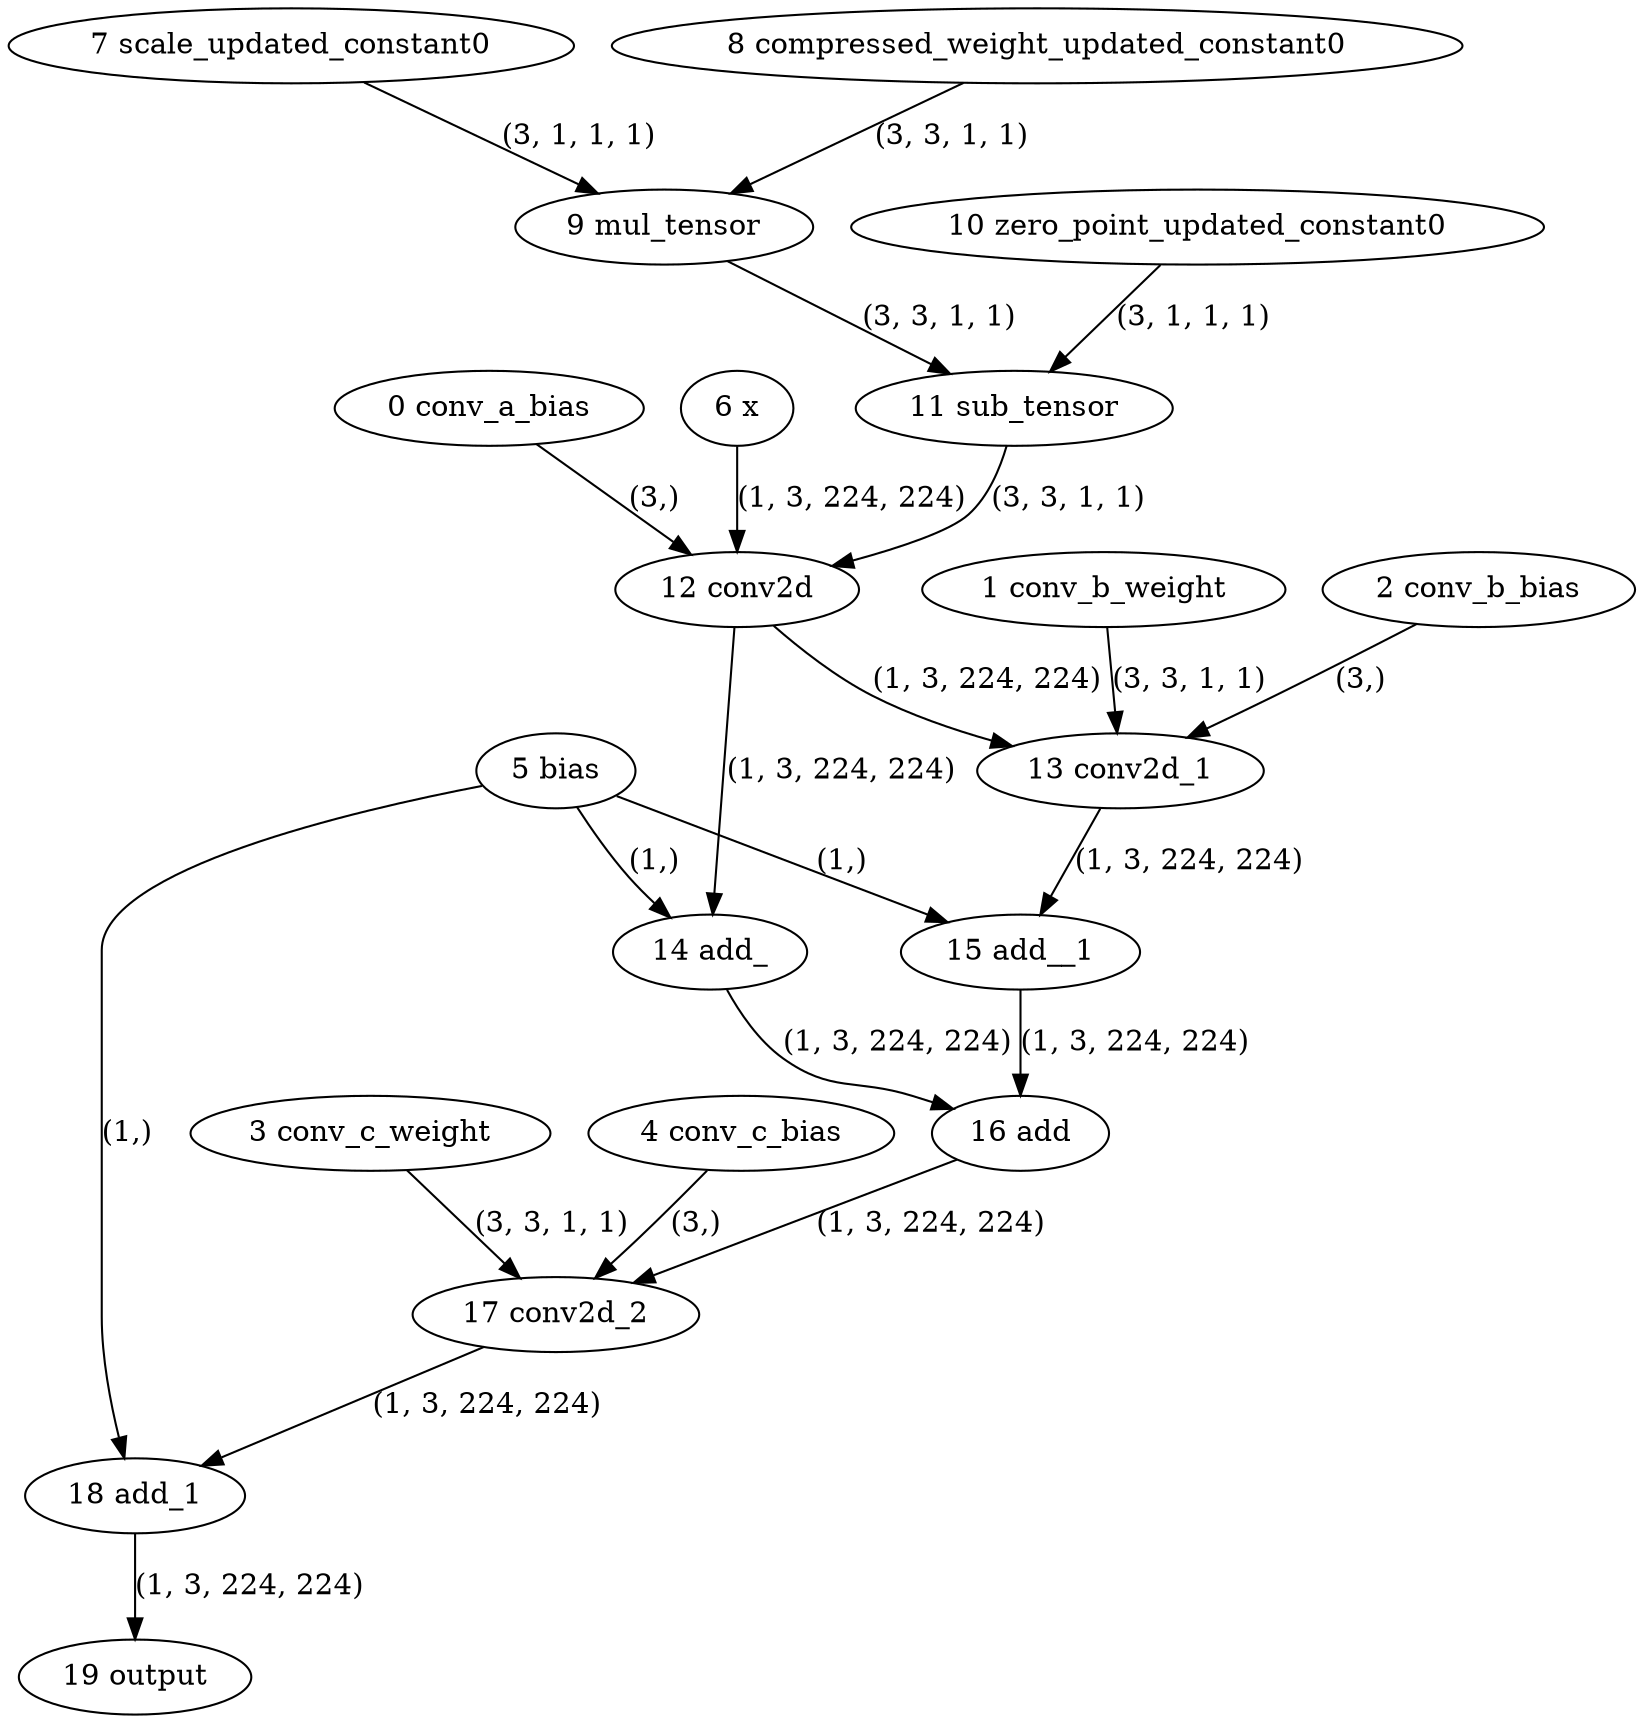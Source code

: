 strict digraph  {
"0 conv_a_bias" [id=0, type=get_attr];
"1 conv_b_weight" [id=1, type=get_attr];
"2 conv_b_bias" [id=2, type=get_attr];
"3 conv_c_weight" [id=3, type=get_attr];
"4 conv_c_bias" [id=4, type=get_attr];
"5 bias" [id=5, type=get_attr];
"6 x" [id=6, type=input];
"7 scale_updated_constant0" [id=7, type=get_attr];
"8 compressed_weight_updated_constant0" [id=8, type=get_attr];
"9 mul_tensor" [id=9, type=mul];
"10 zero_point_updated_constant0" [id=10, type=get_attr];
"11 sub_tensor" [id=11, type=sub];
"12 conv2d" [id=12, type=conv2d];
"13 conv2d_1" [id=13, type=conv2d];
"14 add_" [id=14, type=add_];
"15 add__1" [id=15, type=add_];
"16 add" [id=16, type=add];
"17 conv2d_2" [id=17, type=conv2d];
"18 add_1" [id=18, type=add];
"19 output" [id=19, type=output];
"0 conv_a_bias" -> "12 conv2d"  [label="(3,)", style=solid];
"1 conv_b_weight" -> "13 conv2d_1"  [label="(3, 3, 1, 1)", style=solid];
"2 conv_b_bias" -> "13 conv2d_1"  [label="(3,)", style=solid];
"3 conv_c_weight" -> "17 conv2d_2"  [label="(3, 3, 1, 1)", style=solid];
"4 conv_c_bias" -> "17 conv2d_2"  [label="(3,)", style=solid];
"5 bias" -> "14 add_"  [label="(1,)", style=solid];
"5 bias" -> "15 add__1"  [label="(1,)", style=solid];
"5 bias" -> "18 add_1"  [label="(1,)", style=solid];
"6 x" -> "12 conv2d"  [label="(1, 3, 224, 224)", style=solid];
"7 scale_updated_constant0" -> "9 mul_tensor"  [label="(3, 1, 1, 1)", style=solid];
"8 compressed_weight_updated_constant0" -> "9 mul_tensor"  [label="(3, 3, 1, 1)", style=solid];
"9 mul_tensor" -> "11 sub_tensor"  [label="(3, 3, 1, 1)", style=solid];
"10 zero_point_updated_constant0" -> "11 sub_tensor"  [label="(3, 1, 1, 1)", style=solid];
"11 sub_tensor" -> "12 conv2d"  [label="(3, 3, 1, 1)", style=solid];
"12 conv2d" -> "13 conv2d_1"  [label="(1, 3, 224, 224)", style=solid];
"12 conv2d" -> "14 add_"  [label="(1, 3, 224, 224)", style=solid];
"13 conv2d_1" -> "15 add__1"  [label="(1, 3, 224, 224)", style=solid];
"14 add_" -> "16 add"  [label="(1, 3, 224, 224)", style=solid];
"15 add__1" -> "16 add"  [label="(1, 3, 224, 224)", style=solid];
"16 add" -> "17 conv2d_2"  [label="(1, 3, 224, 224)", style=solid];
"17 conv2d_2" -> "18 add_1"  [label="(1, 3, 224, 224)", style=solid];
"18 add_1" -> "19 output"  [label="(1, 3, 224, 224)", style=solid];
}
